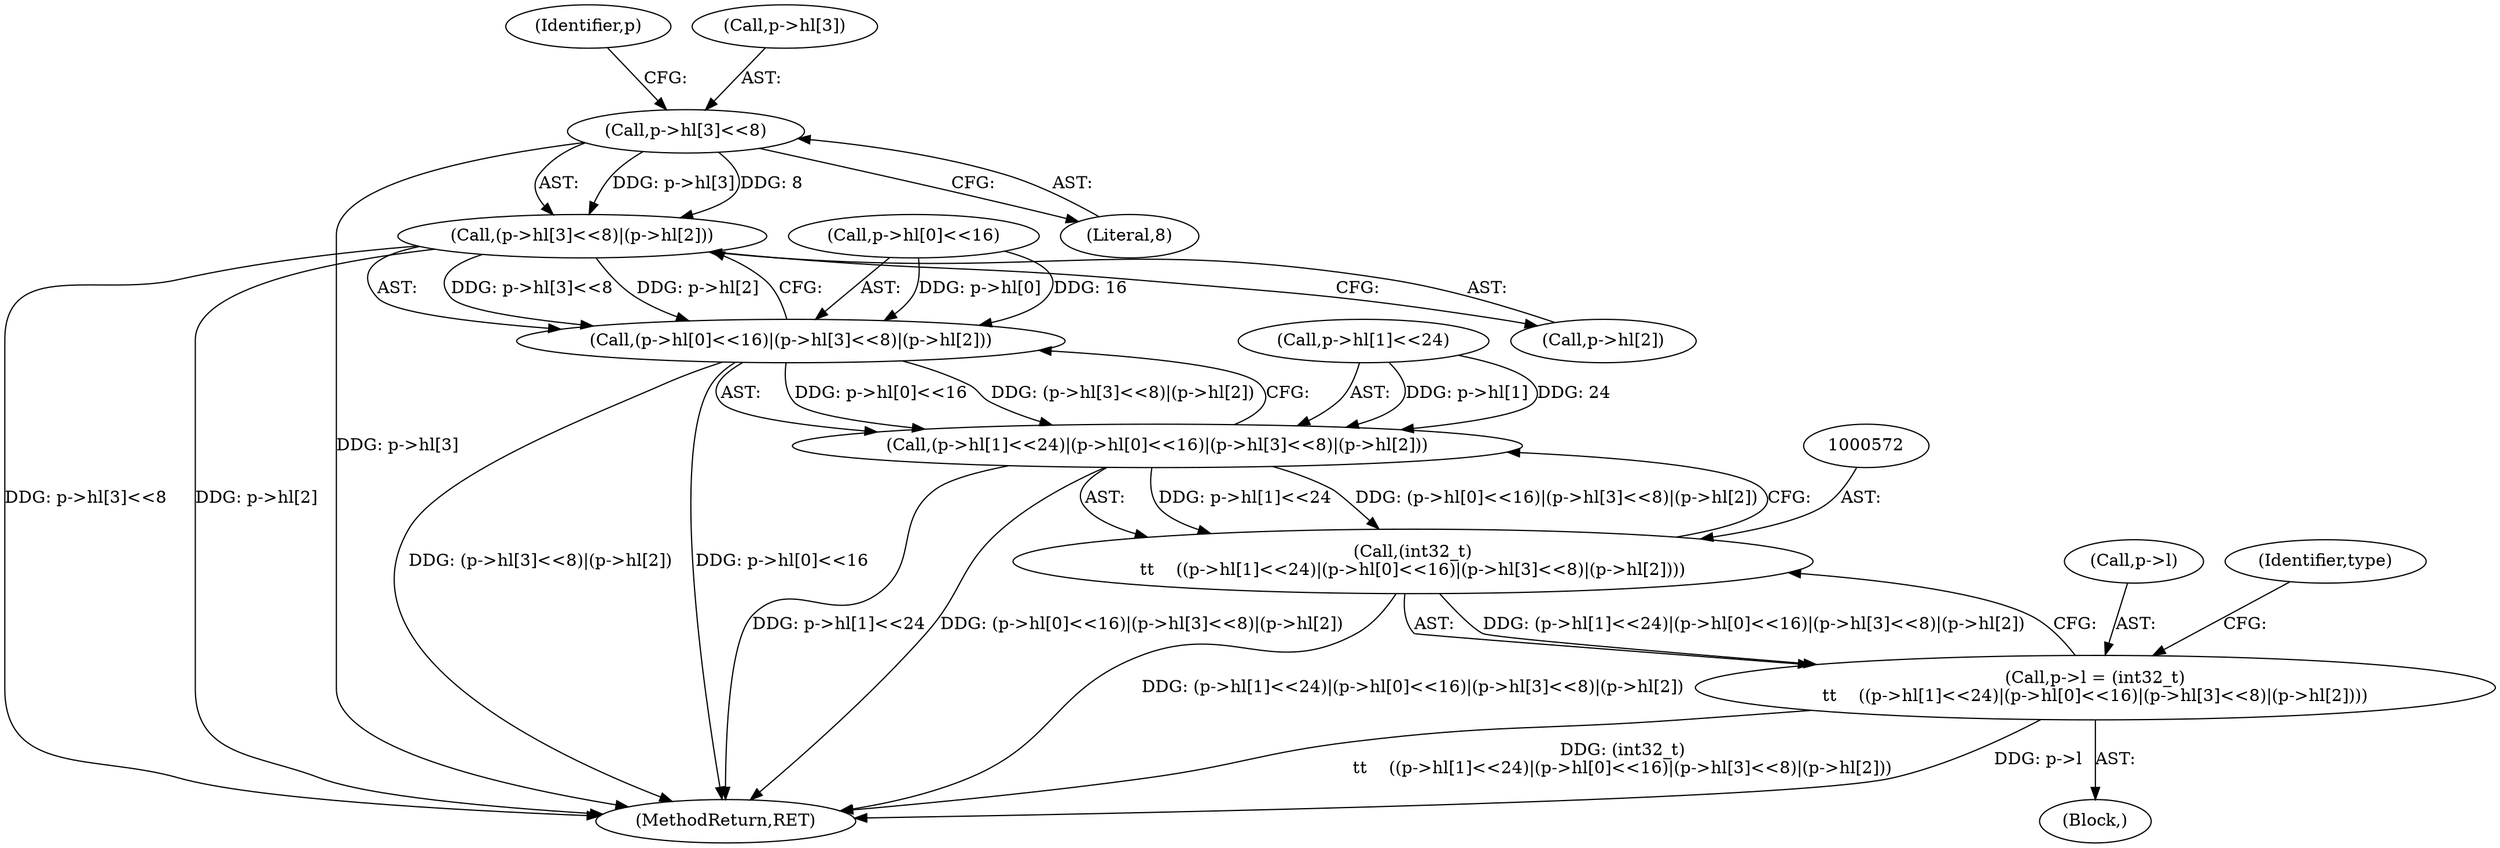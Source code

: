 digraph "0_file_27a14bc7ba285a0a5ebfdb55e54001aa11932b08@pointer" {
"1000589" [label="(Call,(p->hl[3]<<8)|(p->hl[2]))"];
"1000590" [label="(Call,p->hl[3]<<8)"];
"1000581" [label="(Call,(p->hl[0]<<16)|(p->hl[3]<<8)|(p->hl[2]))"];
"1000573" [label="(Call,(p->hl[1]<<24)|(p->hl[0]<<16)|(p->hl[3]<<8)|(p->hl[2]))"];
"1000571" [label="(Call,(int32_t)\n\t\t    ((p->hl[1]<<24)|(p->hl[0]<<16)|(p->hl[3]<<8)|(p->hl[2])))"];
"1000567" [label="(Call,p->l = (int32_t)\n\t\t    ((p->hl[1]<<24)|(p->hl[0]<<16)|(p->hl[3]<<8)|(p->hl[2])))"];
"1000582" [label="(Call,p->hl[0]<<16)"];
"1000597" [label="(Call,p->hl[2])"];
"1000589" [label="(Call,(p->hl[3]<<8)|(p->hl[2]))"];
"1000573" [label="(Call,(p->hl[1]<<24)|(p->hl[0]<<16)|(p->hl[3]<<8)|(p->hl[2]))"];
"1000571" [label="(Call,(int32_t)\n\t\t    ((p->hl[1]<<24)|(p->hl[0]<<16)|(p->hl[3]<<8)|(p->hl[2])))"];
"1000568" [label="(Call,p->l)"];
"1000567" [label="(Call,p->l = (int32_t)\n\t\t    ((p->hl[1]<<24)|(p->hl[0]<<16)|(p->hl[3]<<8)|(p->hl[2])))"];
"1000596" [label="(Literal,8)"];
"1000908" [label="(MethodReturn,RET)"];
"1000599" [label="(Identifier,p)"];
"1000591" [label="(Call,p->hl[3])"];
"1000574" [label="(Call,p->hl[1]<<24)"];
"1000590" [label="(Call,p->hl[3]<<8)"];
"1000123" [label="(Block,)"];
"1000581" [label="(Call,(p->hl[0]<<16)|(p->hl[3]<<8)|(p->hl[2]))"];
"1000604" [label="(Identifier,type)"];
"1000589" -> "1000581"  [label="AST: "];
"1000589" -> "1000597"  [label="CFG: "];
"1000590" -> "1000589"  [label="AST: "];
"1000597" -> "1000589"  [label="AST: "];
"1000581" -> "1000589"  [label="CFG: "];
"1000589" -> "1000908"  [label="DDG: p->hl[3]<<8"];
"1000589" -> "1000908"  [label="DDG: p->hl[2]"];
"1000589" -> "1000581"  [label="DDG: p->hl[3]<<8"];
"1000589" -> "1000581"  [label="DDG: p->hl[2]"];
"1000590" -> "1000589"  [label="DDG: p->hl[3]"];
"1000590" -> "1000589"  [label="DDG: 8"];
"1000590" -> "1000596"  [label="CFG: "];
"1000591" -> "1000590"  [label="AST: "];
"1000596" -> "1000590"  [label="AST: "];
"1000599" -> "1000590"  [label="CFG: "];
"1000590" -> "1000908"  [label="DDG: p->hl[3]"];
"1000581" -> "1000573"  [label="AST: "];
"1000582" -> "1000581"  [label="AST: "];
"1000573" -> "1000581"  [label="CFG: "];
"1000581" -> "1000908"  [label="DDG: (p->hl[3]<<8)|(p->hl[2])"];
"1000581" -> "1000908"  [label="DDG: p->hl[0]<<16"];
"1000581" -> "1000573"  [label="DDG: p->hl[0]<<16"];
"1000581" -> "1000573"  [label="DDG: (p->hl[3]<<8)|(p->hl[2])"];
"1000582" -> "1000581"  [label="DDG: p->hl[0]"];
"1000582" -> "1000581"  [label="DDG: 16"];
"1000573" -> "1000571"  [label="AST: "];
"1000574" -> "1000573"  [label="AST: "];
"1000571" -> "1000573"  [label="CFG: "];
"1000573" -> "1000908"  [label="DDG: p->hl[1]<<24"];
"1000573" -> "1000908"  [label="DDG: (p->hl[0]<<16)|(p->hl[3]<<8)|(p->hl[2])"];
"1000573" -> "1000571"  [label="DDG: p->hl[1]<<24"];
"1000573" -> "1000571"  [label="DDG: (p->hl[0]<<16)|(p->hl[3]<<8)|(p->hl[2])"];
"1000574" -> "1000573"  [label="DDG: p->hl[1]"];
"1000574" -> "1000573"  [label="DDG: 24"];
"1000571" -> "1000567"  [label="AST: "];
"1000572" -> "1000571"  [label="AST: "];
"1000567" -> "1000571"  [label="CFG: "];
"1000571" -> "1000908"  [label="DDG: (p->hl[1]<<24)|(p->hl[0]<<16)|(p->hl[3]<<8)|(p->hl[2])"];
"1000571" -> "1000567"  [label="DDG: (p->hl[1]<<24)|(p->hl[0]<<16)|(p->hl[3]<<8)|(p->hl[2])"];
"1000567" -> "1000123"  [label="AST: "];
"1000568" -> "1000567"  [label="AST: "];
"1000604" -> "1000567"  [label="CFG: "];
"1000567" -> "1000908"  [label="DDG: (int32_t)\n\t\t    ((p->hl[1]<<24)|(p->hl[0]<<16)|(p->hl[3]<<8)|(p->hl[2]))"];
"1000567" -> "1000908"  [label="DDG: p->l"];
}
